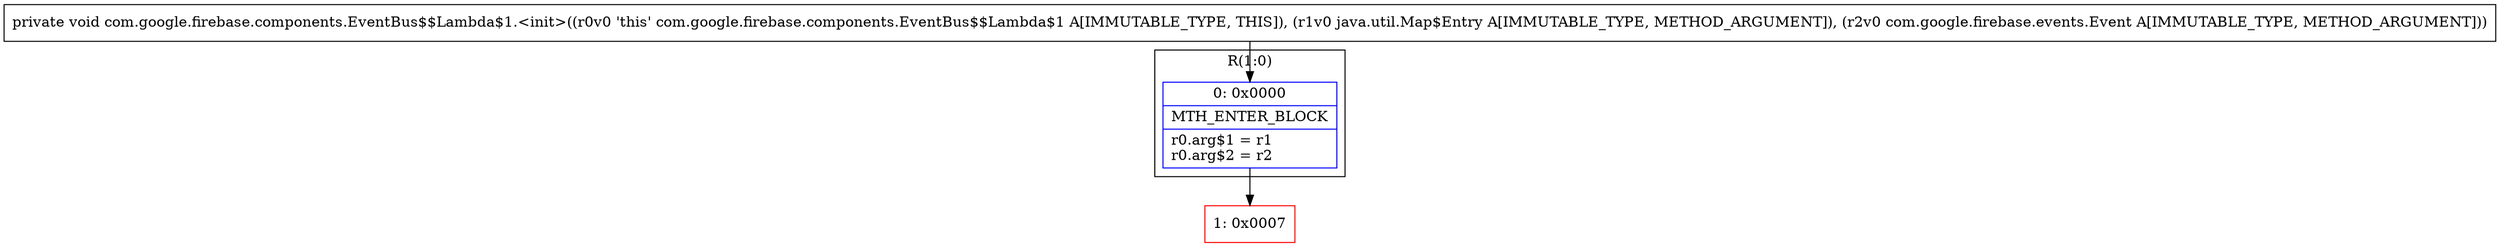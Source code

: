digraph "CFG forcom.google.firebase.components.EventBus$$Lambda$1.\<init\>(Ljava\/util\/Map$Entry;Lcom\/google\/firebase\/events\/Event;)V" {
subgraph cluster_Region_1191184960 {
label = "R(1:0)";
node [shape=record,color=blue];
Node_0 [shape=record,label="{0\:\ 0x0000|MTH_ENTER_BLOCK\l|r0.arg$1 = r1\lr0.arg$2 = r2\l}"];
}
Node_1 [shape=record,color=red,label="{1\:\ 0x0007}"];
MethodNode[shape=record,label="{private void com.google.firebase.components.EventBus$$Lambda$1.\<init\>((r0v0 'this' com.google.firebase.components.EventBus$$Lambda$1 A[IMMUTABLE_TYPE, THIS]), (r1v0 java.util.Map$Entry A[IMMUTABLE_TYPE, METHOD_ARGUMENT]), (r2v0 com.google.firebase.events.Event A[IMMUTABLE_TYPE, METHOD_ARGUMENT])) }"];
MethodNode -> Node_0;
Node_0 -> Node_1;
}

